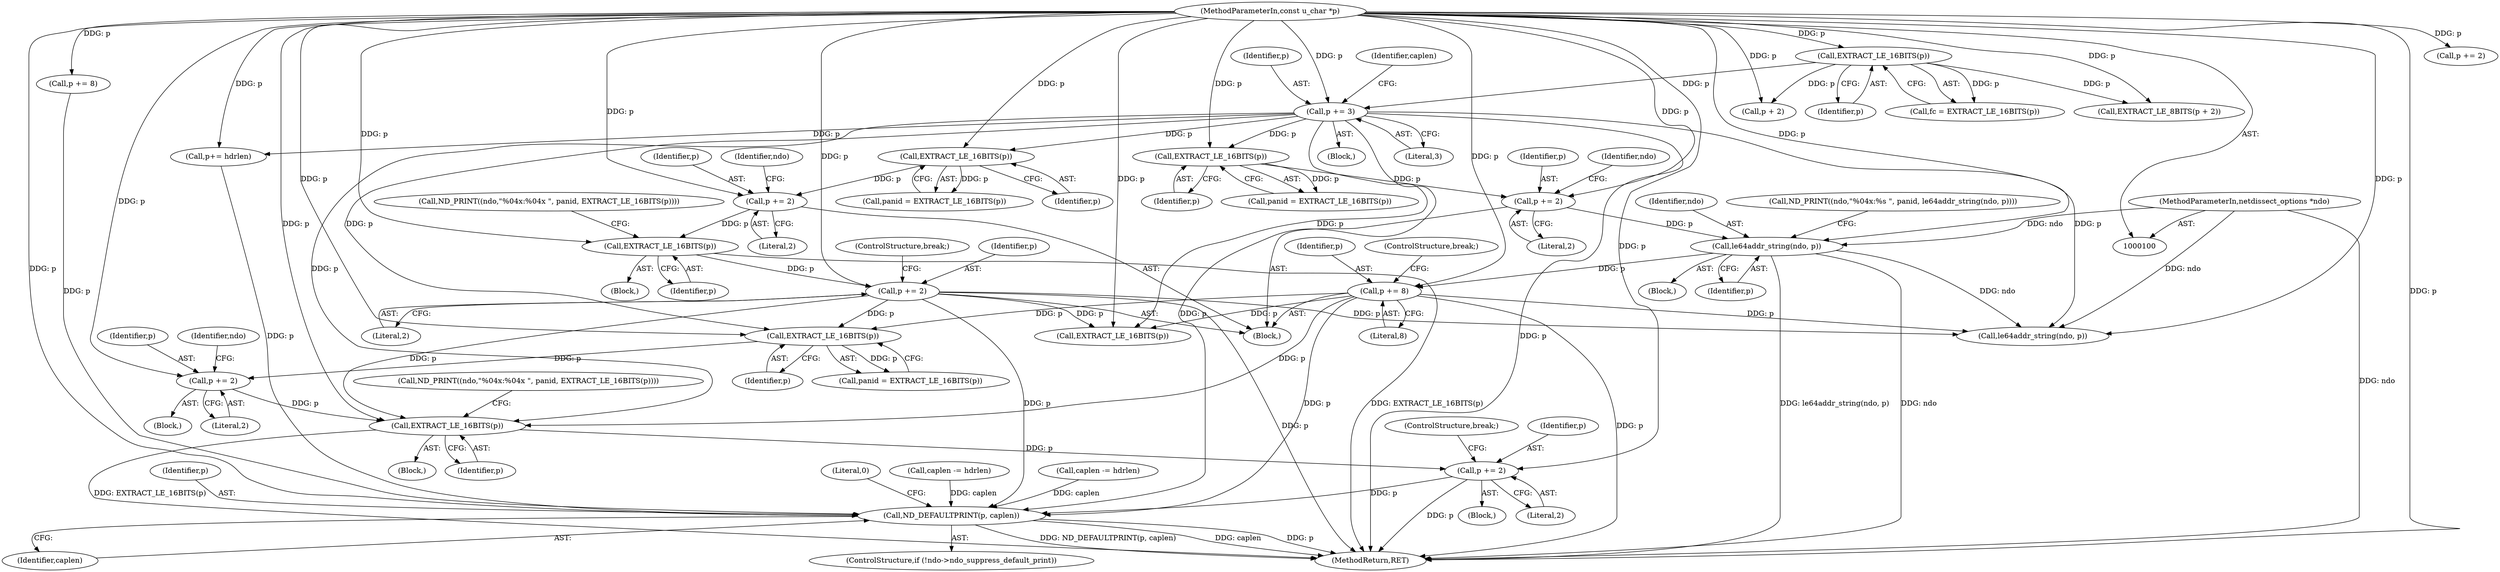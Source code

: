 digraph "1_tcpdump_9be4e0b5938b705e7e36cfcb110a740c6ff0cb97_0@pointer" {
"1000297" [label="(Call,p += 2)"];
"1000295" [label="(Call,EXTRACT_LE_16BITS(p))"];
"1000141" [label="(Call,p += 3)"];
"1000103" [label="(MethodParameterIn,const u_char *p)"];
"1000129" [label="(Call,EXTRACT_LE_16BITS(p))"];
"1000234" [label="(Call,p += 2)"];
"1000232" [label="(Call,EXTRACT_LE_16BITS(p))"];
"1000222" [label="(Call,p += 2)"];
"1000220" [label="(Call,EXTRACT_LE_16BITS(p))"];
"1000256" [label="(Call,p += 8)"];
"1000253" [label="(Call,le64addr_string(ndo, p))"];
"1000101" [label="(MethodParameterIn,netdissect_options *ndo)"];
"1000243" [label="(Call,p += 2)"];
"1000241" [label="(Call,EXTRACT_LE_16BITS(p))"];
"1000307" [label="(Call,EXTRACT_LE_16BITS(p))"];
"1000309" [label="(Call,p += 2)"];
"1000351" [label="(Call,ND_DEFAULTPRINT(p, caplen))"];
"1000138" [label="(Call,p + 2)"];
"1000241" [label="(Call,EXTRACT_LE_16BITS(p))"];
"1000346" [label="(ControlStructure,if (!ndo->ndo_suppress_default_print))"];
"1000223" [label="(Identifier,p)"];
"1000104" [label="(Block,)"];
"1000185" [label="(Call,p+= hdrlen)"];
"1000236" [label="(Literal,2)"];
"1000230" [label="(Block,)"];
"1000343" [label="(Call,caplen -= hdrlen)"];
"1000233" [label="(Identifier,p)"];
"1000225" [label="(Call,ND_PRINT((ndo,\"%04x:%04x \", panid, EXTRACT_LE_16BITS(p))))"];
"1000296" [label="(Identifier,p)"];
"1000305" [label="(Block,)"];
"1000255" [label="(Identifier,p)"];
"1000239" [label="(Call,panid = EXTRACT_LE_16BITS(p))"];
"1000270" [label="(Block,)"];
"1000326" [label="(Call,p += 2)"];
"1000292" [label="(Block,)"];
"1000145" [label="(Identifier,caplen)"];
"1000336" [label="(Call,le64addr_string(ndo, p))"];
"1000234" [label="(Call,p += 2)"];
"1000232" [label="(Call,EXTRACT_LE_16BITS(p))"];
"1000299" [label="(Literal,2)"];
"1000103" [label="(MethodParameterIn,const u_char *p)"];
"1000298" [label="(Identifier,p)"];
"1000130" [label="(Identifier,p)"];
"1000324" [label="(Call,EXTRACT_LE_16BITS(p))"];
"1000218" [label="(Call,panid = EXTRACT_LE_16BITS(p))"];
"1000221" [label="(Identifier,p)"];
"1000251" [label="(Block,)"];
"1000245" [label="(Literal,2)"];
"1000351" [label="(Call,ND_DEFAULTPRINT(p, caplen))"];
"1000235" [label="(Identifier,p)"];
"1000129" [label="(Call,EXTRACT_LE_16BITS(p))"];
"1000220" [label="(Call,EXTRACT_LE_16BITS(p))"];
"1000259" [label="(ControlStructure,break;)"];
"1000248" [label="(Identifier,ndo)"];
"1000101" [label="(MethodParameterIn,netdissect_options *ndo)"];
"1000137" [label="(Call,EXTRACT_LE_8BITS(p + 2))"];
"1000356" [label="(MethodReturn,RET)"];
"1000242" [label="(Identifier,p)"];
"1000308" [label="(Identifier,p)"];
"1000310" [label="(Identifier,p)"];
"1000352" [label="(Identifier,p)"];
"1000353" [label="(Identifier,caplen)"];
"1000253" [label="(Call,le64addr_string(ndo, p))"];
"1000227" [label="(Identifier,ndo)"];
"1000355" [label="(Literal,0)"];
"1000307" [label="(Call,EXTRACT_LE_16BITS(p))"];
"1000188" [label="(Call,caplen -= hdrlen)"];
"1000312" [label="(ControlStructure,break;)"];
"1000237" [label="(ControlStructure,break;)"];
"1000311" [label="(Literal,2)"];
"1000142" [label="(Identifier,p)"];
"1000256" [label="(Call,p += 8)"];
"1000244" [label="(Identifier,p)"];
"1000127" [label="(Call,fc = EXTRACT_LE_16BITS(p))"];
"1000224" [label="(Literal,2)"];
"1000203" [label="(Block,)"];
"1000302" [label="(Identifier,ndo)"];
"1000141" [label="(Call,p += 3)"];
"1000246" [label="(Call,ND_PRINT((ndo,\"%04x:%s \", panid, le64addr_string(ndo, p))))"];
"1000297" [label="(Call,p += 2)"];
"1000243" [label="(Call,p += 2)"];
"1000257" [label="(Identifier,p)"];
"1000254" [label="(Identifier,ndo)"];
"1000143" [label="(Literal,3)"];
"1000309" [label="(Call,p += 2)"];
"1000295" [label="(Call,EXTRACT_LE_16BITS(p))"];
"1000293" [label="(Call,panid = EXTRACT_LE_16BITS(p))"];
"1000339" [label="(Call,p += 8)"];
"1000300" [label="(Call,ND_PRINT((ndo,\"%04x:%04x \", panid, EXTRACT_LE_16BITS(p))))"];
"1000222" [label="(Call,p += 2)"];
"1000258" [label="(Literal,8)"];
"1000297" -> "1000292"  [label="AST: "];
"1000297" -> "1000299"  [label="CFG: "];
"1000298" -> "1000297"  [label="AST: "];
"1000299" -> "1000297"  [label="AST: "];
"1000302" -> "1000297"  [label="CFG: "];
"1000295" -> "1000297"  [label="DDG: p"];
"1000103" -> "1000297"  [label="DDG: p"];
"1000297" -> "1000307"  [label="DDG: p"];
"1000295" -> "1000293"  [label="AST: "];
"1000295" -> "1000296"  [label="CFG: "];
"1000296" -> "1000295"  [label="AST: "];
"1000293" -> "1000295"  [label="CFG: "];
"1000295" -> "1000293"  [label="DDG: p"];
"1000141" -> "1000295"  [label="DDG: p"];
"1000234" -> "1000295"  [label="DDG: p"];
"1000256" -> "1000295"  [label="DDG: p"];
"1000103" -> "1000295"  [label="DDG: p"];
"1000141" -> "1000104"  [label="AST: "];
"1000141" -> "1000143"  [label="CFG: "];
"1000142" -> "1000141"  [label="AST: "];
"1000143" -> "1000141"  [label="AST: "];
"1000145" -> "1000141"  [label="CFG: "];
"1000141" -> "1000356"  [label="DDG: p"];
"1000103" -> "1000141"  [label="DDG: p"];
"1000129" -> "1000141"  [label="DDG: p"];
"1000141" -> "1000185"  [label="DDG: p"];
"1000141" -> "1000220"  [label="DDG: p"];
"1000141" -> "1000241"  [label="DDG: p"];
"1000141" -> "1000307"  [label="DDG: p"];
"1000141" -> "1000324"  [label="DDG: p"];
"1000141" -> "1000336"  [label="DDG: p"];
"1000141" -> "1000351"  [label="DDG: p"];
"1000103" -> "1000100"  [label="AST: "];
"1000103" -> "1000356"  [label="DDG: p"];
"1000103" -> "1000129"  [label="DDG: p"];
"1000103" -> "1000137"  [label="DDG: p"];
"1000103" -> "1000138"  [label="DDG: p"];
"1000103" -> "1000185"  [label="DDG: p"];
"1000103" -> "1000220"  [label="DDG: p"];
"1000103" -> "1000222"  [label="DDG: p"];
"1000103" -> "1000232"  [label="DDG: p"];
"1000103" -> "1000234"  [label="DDG: p"];
"1000103" -> "1000241"  [label="DDG: p"];
"1000103" -> "1000243"  [label="DDG: p"];
"1000103" -> "1000253"  [label="DDG: p"];
"1000103" -> "1000256"  [label="DDG: p"];
"1000103" -> "1000307"  [label="DDG: p"];
"1000103" -> "1000309"  [label="DDG: p"];
"1000103" -> "1000324"  [label="DDG: p"];
"1000103" -> "1000326"  [label="DDG: p"];
"1000103" -> "1000336"  [label="DDG: p"];
"1000103" -> "1000339"  [label="DDG: p"];
"1000103" -> "1000351"  [label="DDG: p"];
"1000129" -> "1000127"  [label="AST: "];
"1000129" -> "1000130"  [label="CFG: "];
"1000130" -> "1000129"  [label="AST: "];
"1000127" -> "1000129"  [label="CFG: "];
"1000129" -> "1000127"  [label="DDG: p"];
"1000129" -> "1000137"  [label="DDG: p"];
"1000129" -> "1000138"  [label="DDG: p"];
"1000234" -> "1000203"  [label="AST: "];
"1000234" -> "1000236"  [label="CFG: "];
"1000235" -> "1000234"  [label="AST: "];
"1000236" -> "1000234"  [label="AST: "];
"1000237" -> "1000234"  [label="CFG: "];
"1000234" -> "1000356"  [label="DDG: p"];
"1000232" -> "1000234"  [label="DDG: p"];
"1000234" -> "1000307"  [label="DDG: p"];
"1000234" -> "1000324"  [label="DDG: p"];
"1000234" -> "1000336"  [label="DDG: p"];
"1000234" -> "1000351"  [label="DDG: p"];
"1000232" -> "1000230"  [label="AST: "];
"1000232" -> "1000233"  [label="CFG: "];
"1000233" -> "1000232"  [label="AST: "];
"1000225" -> "1000232"  [label="CFG: "];
"1000232" -> "1000356"  [label="DDG: EXTRACT_LE_16BITS(p)"];
"1000222" -> "1000232"  [label="DDG: p"];
"1000222" -> "1000203"  [label="AST: "];
"1000222" -> "1000224"  [label="CFG: "];
"1000223" -> "1000222"  [label="AST: "];
"1000224" -> "1000222"  [label="AST: "];
"1000227" -> "1000222"  [label="CFG: "];
"1000220" -> "1000222"  [label="DDG: p"];
"1000220" -> "1000218"  [label="AST: "];
"1000220" -> "1000221"  [label="CFG: "];
"1000221" -> "1000220"  [label="AST: "];
"1000218" -> "1000220"  [label="CFG: "];
"1000220" -> "1000218"  [label="DDG: p"];
"1000256" -> "1000203"  [label="AST: "];
"1000256" -> "1000258"  [label="CFG: "];
"1000257" -> "1000256"  [label="AST: "];
"1000258" -> "1000256"  [label="AST: "];
"1000259" -> "1000256"  [label="CFG: "];
"1000256" -> "1000356"  [label="DDG: p"];
"1000253" -> "1000256"  [label="DDG: p"];
"1000256" -> "1000307"  [label="DDG: p"];
"1000256" -> "1000324"  [label="DDG: p"];
"1000256" -> "1000336"  [label="DDG: p"];
"1000256" -> "1000351"  [label="DDG: p"];
"1000253" -> "1000251"  [label="AST: "];
"1000253" -> "1000255"  [label="CFG: "];
"1000254" -> "1000253"  [label="AST: "];
"1000255" -> "1000253"  [label="AST: "];
"1000246" -> "1000253"  [label="CFG: "];
"1000253" -> "1000356"  [label="DDG: le64addr_string(ndo, p)"];
"1000253" -> "1000356"  [label="DDG: ndo"];
"1000101" -> "1000253"  [label="DDG: ndo"];
"1000243" -> "1000253"  [label="DDG: p"];
"1000253" -> "1000336"  [label="DDG: ndo"];
"1000101" -> "1000100"  [label="AST: "];
"1000101" -> "1000356"  [label="DDG: ndo"];
"1000101" -> "1000336"  [label="DDG: ndo"];
"1000243" -> "1000203"  [label="AST: "];
"1000243" -> "1000245"  [label="CFG: "];
"1000244" -> "1000243"  [label="AST: "];
"1000245" -> "1000243"  [label="AST: "];
"1000248" -> "1000243"  [label="CFG: "];
"1000241" -> "1000243"  [label="DDG: p"];
"1000241" -> "1000239"  [label="AST: "];
"1000241" -> "1000242"  [label="CFG: "];
"1000242" -> "1000241"  [label="AST: "];
"1000239" -> "1000241"  [label="CFG: "];
"1000241" -> "1000239"  [label="DDG: p"];
"1000307" -> "1000305"  [label="AST: "];
"1000307" -> "1000308"  [label="CFG: "];
"1000308" -> "1000307"  [label="AST: "];
"1000300" -> "1000307"  [label="CFG: "];
"1000307" -> "1000356"  [label="DDG: EXTRACT_LE_16BITS(p)"];
"1000307" -> "1000309"  [label="DDG: p"];
"1000309" -> "1000270"  [label="AST: "];
"1000309" -> "1000311"  [label="CFG: "];
"1000310" -> "1000309"  [label="AST: "];
"1000311" -> "1000309"  [label="AST: "];
"1000312" -> "1000309"  [label="CFG: "];
"1000309" -> "1000356"  [label="DDG: p"];
"1000309" -> "1000351"  [label="DDG: p"];
"1000351" -> "1000346"  [label="AST: "];
"1000351" -> "1000353"  [label="CFG: "];
"1000352" -> "1000351"  [label="AST: "];
"1000353" -> "1000351"  [label="AST: "];
"1000355" -> "1000351"  [label="CFG: "];
"1000351" -> "1000356"  [label="DDG: ND_DEFAULTPRINT(p, caplen)"];
"1000351" -> "1000356"  [label="DDG: caplen"];
"1000351" -> "1000356"  [label="DDG: p"];
"1000185" -> "1000351"  [label="DDG: p"];
"1000339" -> "1000351"  [label="DDG: p"];
"1000343" -> "1000351"  [label="DDG: caplen"];
"1000188" -> "1000351"  [label="DDG: caplen"];
}
